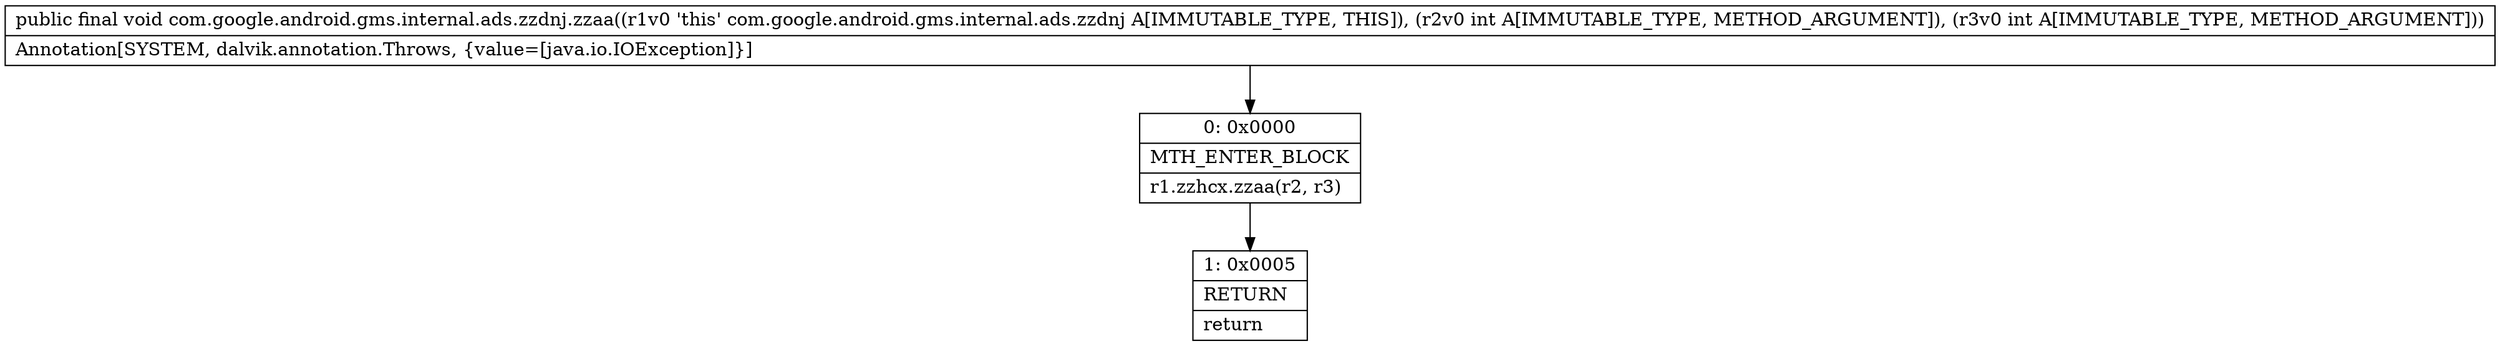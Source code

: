 digraph "CFG forcom.google.android.gms.internal.ads.zzdnj.zzaa(II)V" {
Node_0 [shape=record,label="{0\:\ 0x0000|MTH_ENTER_BLOCK\l|r1.zzhcx.zzaa(r2, r3)\l}"];
Node_1 [shape=record,label="{1\:\ 0x0005|RETURN\l|return\l}"];
MethodNode[shape=record,label="{public final void com.google.android.gms.internal.ads.zzdnj.zzaa((r1v0 'this' com.google.android.gms.internal.ads.zzdnj A[IMMUTABLE_TYPE, THIS]), (r2v0 int A[IMMUTABLE_TYPE, METHOD_ARGUMENT]), (r3v0 int A[IMMUTABLE_TYPE, METHOD_ARGUMENT]))  | Annotation[SYSTEM, dalvik.annotation.Throws, \{value=[java.io.IOException]\}]\l}"];
MethodNode -> Node_0;
Node_0 -> Node_1;
}

